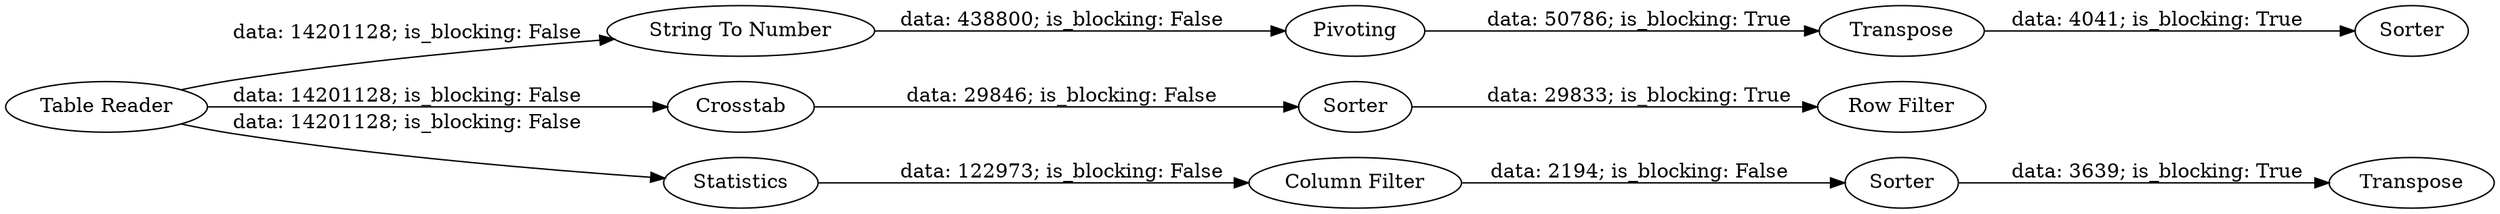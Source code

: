 digraph {
	"-6108971446145026514_3" [label=Transpose]
	"-6108971446145026514_6" [label=Transpose]
	"-6108971446145026514_8" [label=Sorter]
	"-6108971446145026514_12" [label="String To Number"]
	"-6108971446145026514_11" [label=Sorter]
	"-6108971446145026514_9" [label="Table Reader"]
	"-6108971446145026514_15" [label=Sorter]
	"-6108971446145026514_7" [label="Column Filter"]
	"-6108971446145026514_18" [label="Row Filter"]
	"-6108971446145026514_5" [label=Crosstab]
	"-6108971446145026514_17" [label=Statistics]
	"-6108971446145026514_2" [label=Pivoting]
	"-6108971446145026514_8" -> "-6108971446145026514_6" [label="data: 3639; is_blocking: True"]
	"-6108971446145026514_3" -> "-6108971446145026514_15" [label="data: 4041; is_blocking: True"]
	"-6108971446145026514_7" -> "-6108971446145026514_8" [label="data: 2194; is_blocking: False"]
	"-6108971446145026514_17" -> "-6108971446145026514_7" [label="data: 122973; is_blocking: False"]
	"-6108971446145026514_2" -> "-6108971446145026514_3" [label="data: 50786; is_blocking: True"]
	"-6108971446145026514_11" -> "-6108971446145026514_18" [label="data: 29833; is_blocking: True"]
	"-6108971446145026514_9" -> "-6108971446145026514_12" [label="data: 14201128; is_blocking: False"]
	"-6108971446145026514_12" -> "-6108971446145026514_2" [label="data: 438800; is_blocking: False"]
	"-6108971446145026514_5" -> "-6108971446145026514_11" [label="data: 29846; is_blocking: False"]
	"-6108971446145026514_9" -> "-6108971446145026514_17" [label="data: 14201128; is_blocking: False"]
	"-6108971446145026514_9" -> "-6108971446145026514_5" [label="data: 14201128; is_blocking: False"]
	rankdir=LR
}
